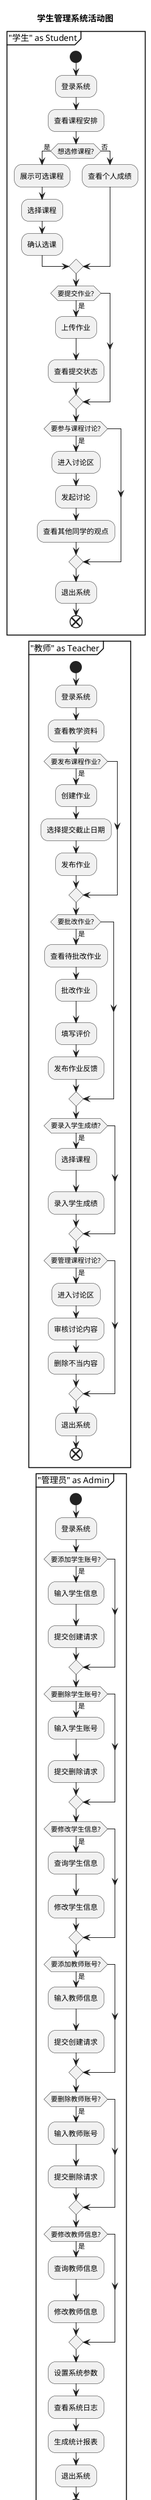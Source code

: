@startuml 活动图

title 学生管理系统活动图

' 定义泳道
partition "学生" as Student {
    start
    :登录系统;

    :查看课程安排;

    if (想选修课程?) then (是)
        :展示可选课程;
        :选择课程;
        :确认选课;
    else (否)
        :查看个人成绩;
    endif

    if (要提交作业?) then (是)
        :上传作业;
        :查看提交状态;
    endif

    if (要参与课程讨论?) then (是)
        :进入讨论区;
        :发起讨论;
        :查看其他同学的观点;
    endif

    :退出系统;
    end
}

partition "教师" as Teacher {
    start
    :登录系统;

    :查看教学资料;

    if (要发布课程作业?) then (是)
        :创建作业;
        :选择提交截止日期;
        :发布作业;
    endif

    if (要批改作业?) then (是)
        :查看待批改作业;
        :批改作业;
        :填写评价;
        :发布作业反馈;
    endif

    if (要录入学生成绩?) then (是)
        :选择课程;
        :录入学生成绩;
    endif

    if (要管理课程讨论?) then (是)
        :进入讨论区;
        :审核讨论内容;
        :删除不当内容;
    endif

    :退出系统;
    end
}

partition "管理员" as Admin {
    start
    :登录系统;

    if (要添加学生账号?) then (是)
        :输入学生信息;
        :提交创建请求;
    endif

    if (要删除学生账号?) then (是)
        :输入学生账号;
        :提交删除请求;
    endif

    if (要修改学生信息?) then (是)
        :查询学生信息;
        :修改学生信息;
    endif

    if (要添加教师账号?) then (是)
        :输入教师信息;
        :提交创建请求;
    endif

    if (要删除教师账号?) then (是)
        :输入教师账号;
        :提交删除请求;
    endif

    if (要修改教师信息?) then (是)
        :查询教师信息;
        :修改教师信息;
    endif

    :设置系统参数;
    :查看系统日志;
    :生成统计报表;
    :退出系统;
    end
}
@enduml
